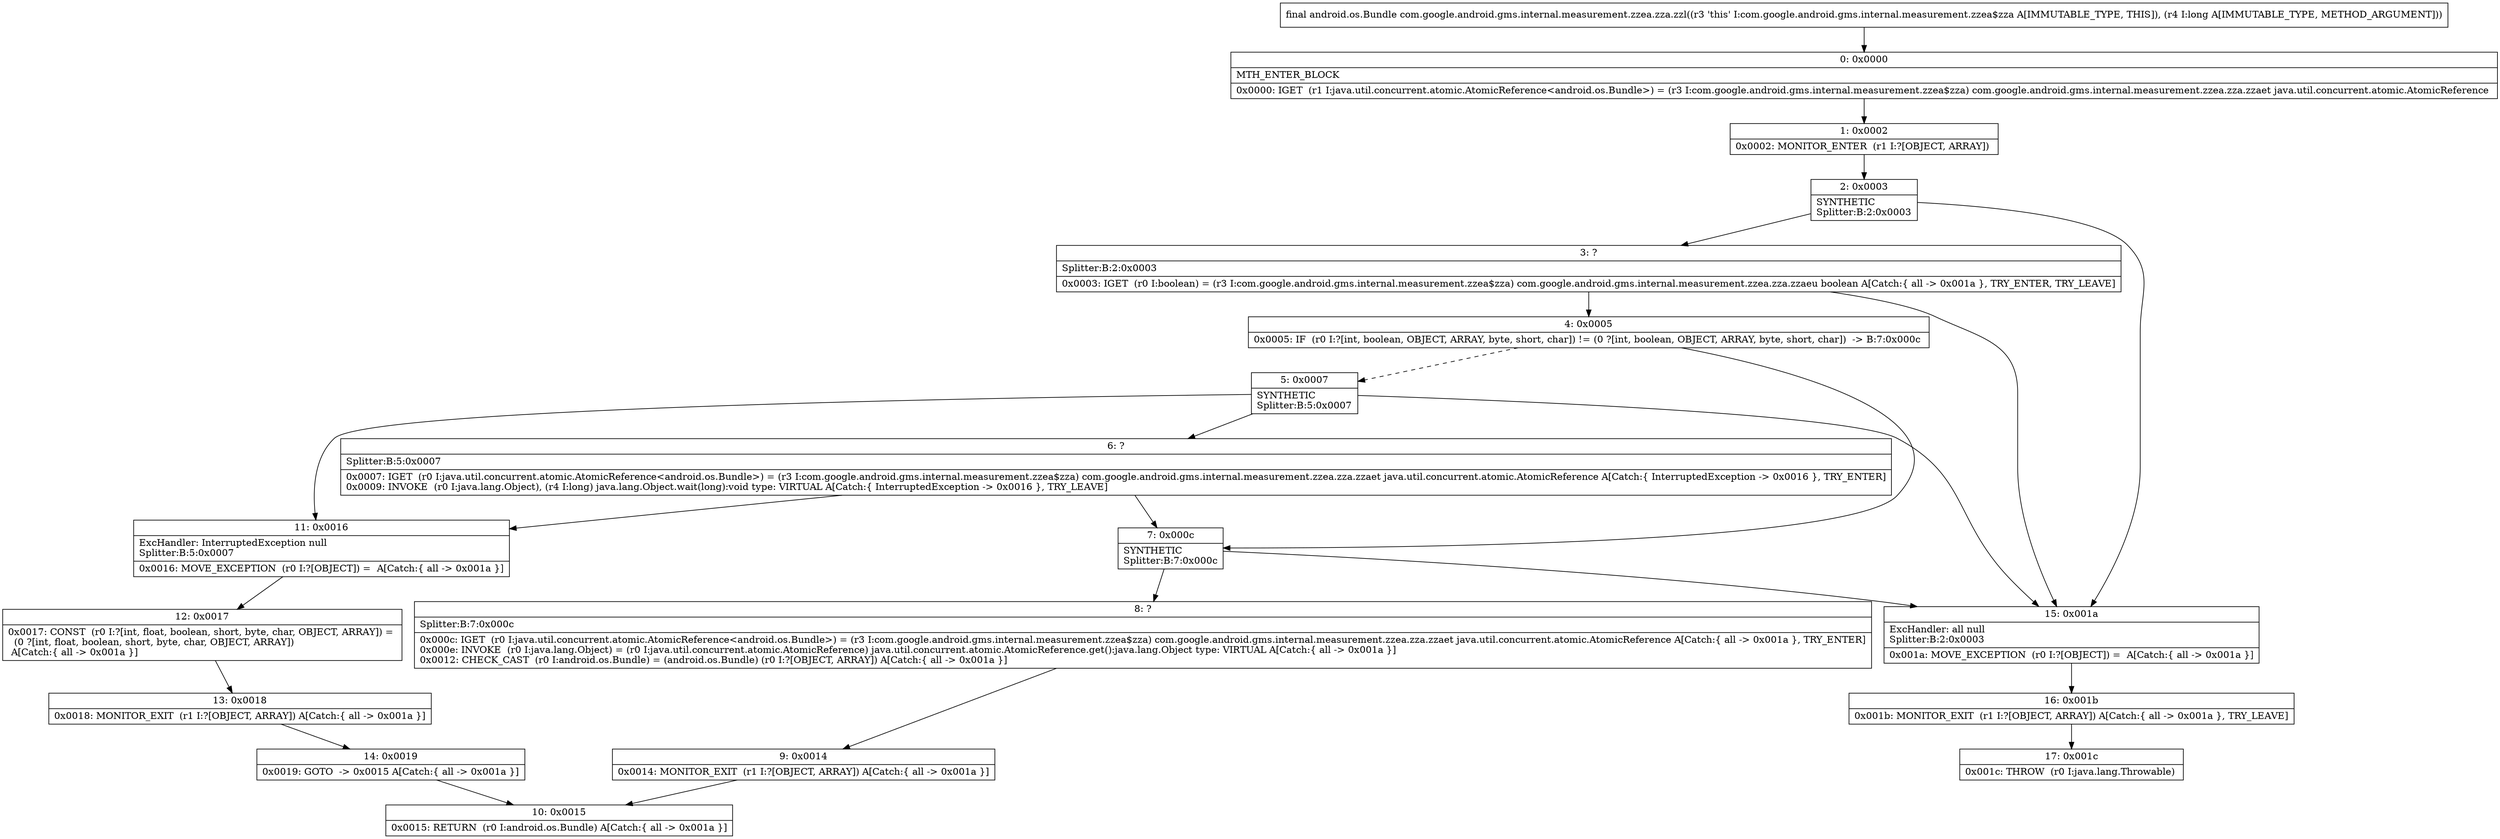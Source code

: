 digraph "CFG forcom.google.android.gms.internal.measurement.zzea.zza.zzl(J)Landroid\/os\/Bundle;" {
Node_0 [shape=record,label="{0\:\ 0x0000|MTH_ENTER_BLOCK\l|0x0000: IGET  (r1 I:java.util.concurrent.atomic.AtomicReference\<android.os.Bundle\>) = (r3 I:com.google.android.gms.internal.measurement.zzea$zza) com.google.android.gms.internal.measurement.zzea.zza.zzaet java.util.concurrent.atomic.AtomicReference \l}"];
Node_1 [shape=record,label="{1\:\ 0x0002|0x0002: MONITOR_ENTER  (r1 I:?[OBJECT, ARRAY]) \l}"];
Node_2 [shape=record,label="{2\:\ 0x0003|SYNTHETIC\lSplitter:B:2:0x0003\l}"];
Node_3 [shape=record,label="{3\:\ ?|Splitter:B:2:0x0003\l|0x0003: IGET  (r0 I:boolean) = (r3 I:com.google.android.gms.internal.measurement.zzea$zza) com.google.android.gms.internal.measurement.zzea.zza.zzaeu boolean A[Catch:\{ all \-\> 0x001a \}, TRY_ENTER, TRY_LEAVE]\l}"];
Node_4 [shape=record,label="{4\:\ 0x0005|0x0005: IF  (r0 I:?[int, boolean, OBJECT, ARRAY, byte, short, char]) != (0 ?[int, boolean, OBJECT, ARRAY, byte, short, char])  \-\> B:7:0x000c \l}"];
Node_5 [shape=record,label="{5\:\ 0x0007|SYNTHETIC\lSplitter:B:5:0x0007\l}"];
Node_6 [shape=record,label="{6\:\ ?|Splitter:B:5:0x0007\l|0x0007: IGET  (r0 I:java.util.concurrent.atomic.AtomicReference\<android.os.Bundle\>) = (r3 I:com.google.android.gms.internal.measurement.zzea$zza) com.google.android.gms.internal.measurement.zzea.zza.zzaet java.util.concurrent.atomic.AtomicReference A[Catch:\{ InterruptedException \-\> 0x0016 \}, TRY_ENTER]\l0x0009: INVOKE  (r0 I:java.lang.Object), (r4 I:long) java.lang.Object.wait(long):void type: VIRTUAL A[Catch:\{ InterruptedException \-\> 0x0016 \}, TRY_LEAVE]\l}"];
Node_7 [shape=record,label="{7\:\ 0x000c|SYNTHETIC\lSplitter:B:7:0x000c\l}"];
Node_8 [shape=record,label="{8\:\ ?|Splitter:B:7:0x000c\l|0x000c: IGET  (r0 I:java.util.concurrent.atomic.AtomicReference\<android.os.Bundle\>) = (r3 I:com.google.android.gms.internal.measurement.zzea$zza) com.google.android.gms.internal.measurement.zzea.zza.zzaet java.util.concurrent.atomic.AtomicReference A[Catch:\{ all \-\> 0x001a \}, TRY_ENTER]\l0x000e: INVOKE  (r0 I:java.lang.Object) = (r0 I:java.util.concurrent.atomic.AtomicReference) java.util.concurrent.atomic.AtomicReference.get():java.lang.Object type: VIRTUAL A[Catch:\{ all \-\> 0x001a \}]\l0x0012: CHECK_CAST  (r0 I:android.os.Bundle) = (android.os.Bundle) (r0 I:?[OBJECT, ARRAY]) A[Catch:\{ all \-\> 0x001a \}]\l}"];
Node_9 [shape=record,label="{9\:\ 0x0014|0x0014: MONITOR_EXIT  (r1 I:?[OBJECT, ARRAY]) A[Catch:\{ all \-\> 0x001a \}]\l}"];
Node_10 [shape=record,label="{10\:\ 0x0015|0x0015: RETURN  (r0 I:android.os.Bundle) A[Catch:\{ all \-\> 0x001a \}]\l}"];
Node_11 [shape=record,label="{11\:\ 0x0016|ExcHandler: InterruptedException null\lSplitter:B:5:0x0007\l|0x0016: MOVE_EXCEPTION  (r0 I:?[OBJECT]) =  A[Catch:\{ all \-\> 0x001a \}]\l}"];
Node_12 [shape=record,label="{12\:\ 0x0017|0x0017: CONST  (r0 I:?[int, float, boolean, short, byte, char, OBJECT, ARRAY]) = \l  (0 ?[int, float, boolean, short, byte, char, OBJECT, ARRAY])\l A[Catch:\{ all \-\> 0x001a \}]\l}"];
Node_13 [shape=record,label="{13\:\ 0x0018|0x0018: MONITOR_EXIT  (r1 I:?[OBJECT, ARRAY]) A[Catch:\{ all \-\> 0x001a \}]\l}"];
Node_14 [shape=record,label="{14\:\ 0x0019|0x0019: GOTO  \-\> 0x0015 A[Catch:\{ all \-\> 0x001a \}]\l}"];
Node_15 [shape=record,label="{15\:\ 0x001a|ExcHandler: all null\lSplitter:B:2:0x0003\l|0x001a: MOVE_EXCEPTION  (r0 I:?[OBJECT]) =  A[Catch:\{ all \-\> 0x001a \}]\l}"];
Node_16 [shape=record,label="{16\:\ 0x001b|0x001b: MONITOR_EXIT  (r1 I:?[OBJECT, ARRAY]) A[Catch:\{ all \-\> 0x001a \}, TRY_LEAVE]\l}"];
Node_17 [shape=record,label="{17\:\ 0x001c|0x001c: THROW  (r0 I:java.lang.Throwable) \l}"];
MethodNode[shape=record,label="{final android.os.Bundle com.google.android.gms.internal.measurement.zzea.zza.zzl((r3 'this' I:com.google.android.gms.internal.measurement.zzea$zza A[IMMUTABLE_TYPE, THIS]), (r4 I:long A[IMMUTABLE_TYPE, METHOD_ARGUMENT])) }"];
MethodNode -> Node_0;
Node_0 -> Node_1;
Node_1 -> Node_2;
Node_2 -> Node_3;
Node_2 -> Node_15;
Node_3 -> Node_4;
Node_3 -> Node_15;
Node_4 -> Node_5[style=dashed];
Node_4 -> Node_7;
Node_5 -> Node_6;
Node_5 -> Node_11;
Node_5 -> Node_15;
Node_6 -> Node_7;
Node_6 -> Node_11;
Node_7 -> Node_8;
Node_7 -> Node_15;
Node_8 -> Node_9;
Node_9 -> Node_10;
Node_11 -> Node_12;
Node_12 -> Node_13;
Node_13 -> Node_14;
Node_14 -> Node_10;
Node_15 -> Node_16;
Node_16 -> Node_17;
}

